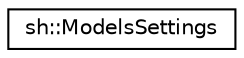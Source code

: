 digraph "Graphical Class Hierarchy"
{
 // LATEX_PDF_SIZE
  edge [fontname="Helvetica",fontsize="10",labelfontname="Helvetica",labelfontsize="10"];
  node [fontname="Helvetica",fontsize="10",shape=record];
  rankdir="LR";
  Node0 [label="sh::ModelsSettings",height=0.2,width=0.4,color="black", fillcolor="white", style="filled",URL="$structsh_1_1_models_settings.html",tooltip=" "];
}
